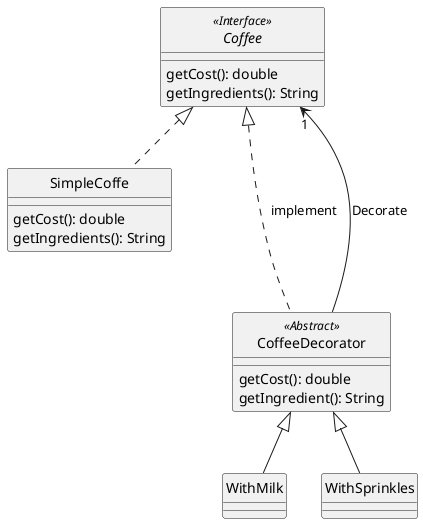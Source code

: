 
@startuml DCL-repas
skinparam Style strictuml

Interface Coffee <<Interface>>{
    getCost(): double
    getIngredients(): String
}
class SimpleCoffe implements Coffee{
    getCost(): double
    getIngredients(): String
}

class CoffeeDecorator <<Abstract>>{
    getCost(): double
    getIngredient(): String
}
CoffeeDecorator .-up-|> Coffee: implement
CoffeeDecorator -->  "1" Coffee: Decorate

class WithMilk extends CoffeeDecorator
class WithSprinkles extends CoffeeDecorator
@enduml
